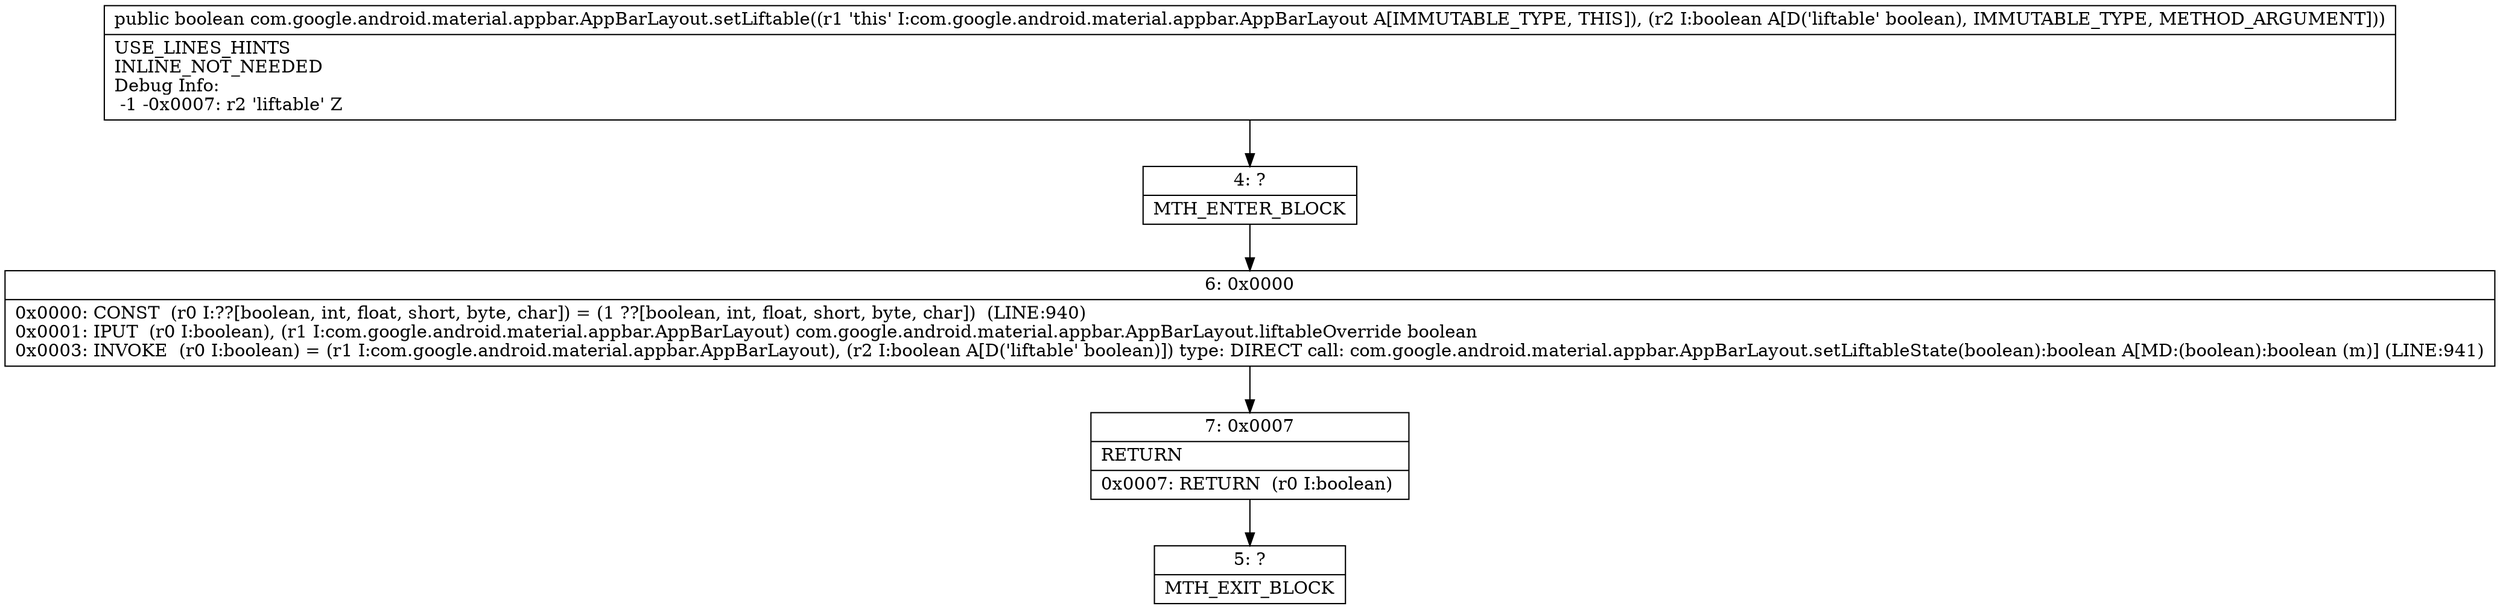 digraph "CFG forcom.google.android.material.appbar.AppBarLayout.setLiftable(Z)Z" {
Node_4 [shape=record,label="{4\:\ ?|MTH_ENTER_BLOCK\l}"];
Node_6 [shape=record,label="{6\:\ 0x0000|0x0000: CONST  (r0 I:??[boolean, int, float, short, byte, char]) = (1 ??[boolean, int, float, short, byte, char])  (LINE:940)\l0x0001: IPUT  (r0 I:boolean), (r1 I:com.google.android.material.appbar.AppBarLayout) com.google.android.material.appbar.AppBarLayout.liftableOverride boolean \l0x0003: INVOKE  (r0 I:boolean) = (r1 I:com.google.android.material.appbar.AppBarLayout), (r2 I:boolean A[D('liftable' boolean)]) type: DIRECT call: com.google.android.material.appbar.AppBarLayout.setLiftableState(boolean):boolean A[MD:(boolean):boolean (m)] (LINE:941)\l}"];
Node_7 [shape=record,label="{7\:\ 0x0007|RETURN\l|0x0007: RETURN  (r0 I:boolean) \l}"];
Node_5 [shape=record,label="{5\:\ ?|MTH_EXIT_BLOCK\l}"];
MethodNode[shape=record,label="{public boolean com.google.android.material.appbar.AppBarLayout.setLiftable((r1 'this' I:com.google.android.material.appbar.AppBarLayout A[IMMUTABLE_TYPE, THIS]), (r2 I:boolean A[D('liftable' boolean), IMMUTABLE_TYPE, METHOD_ARGUMENT]))  | USE_LINES_HINTS\lINLINE_NOT_NEEDED\lDebug Info:\l  \-1 \-0x0007: r2 'liftable' Z\l}"];
MethodNode -> Node_4;Node_4 -> Node_6;
Node_6 -> Node_7;
Node_7 -> Node_5;
}

